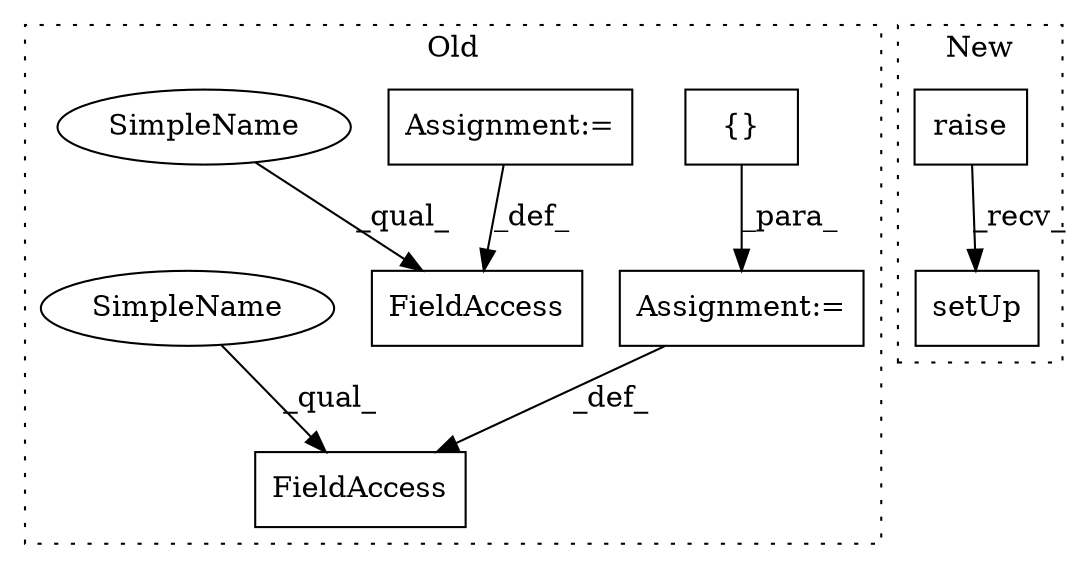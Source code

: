 digraph G {
subgraph cluster0 {
1 [label="{}" a="4" s="323" l="2" shape="box"];
3 [label="Assignment:=" a="7" s="305" l="1" shape="box"];
4 [label="FieldAccess" a="22" s="282" l="23" shape="box"];
6 [label="FieldAccess" a="22" s="331" l="12" shape="box"];
7 [label="Assignment:=" a="7" s="343" l="1" shape="box"];
8 [label="SimpleName" a="42" s="331" l="4" shape="ellipse"];
9 [label="SimpleName" a="42" s="282" l="4" shape="ellipse"];
label = "Old";
style="dotted";
}
subgraph cluster1 {
2 [label="raise" a="32" s="310" l="7" shape="box"];
5 [label="setUp" a="32" s="318" l="7" shape="box"];
label = "New";
style="dotted";
}
1 -> 3 [label="_para_"];
2 -> 5 [label="_recv_"];
3 -> 4 [label="_def_"];
7 -> 6 [label="_def_"];
8 -> 6 [label="_qual_"];
9 -> 4 [label="_qual_"];
}